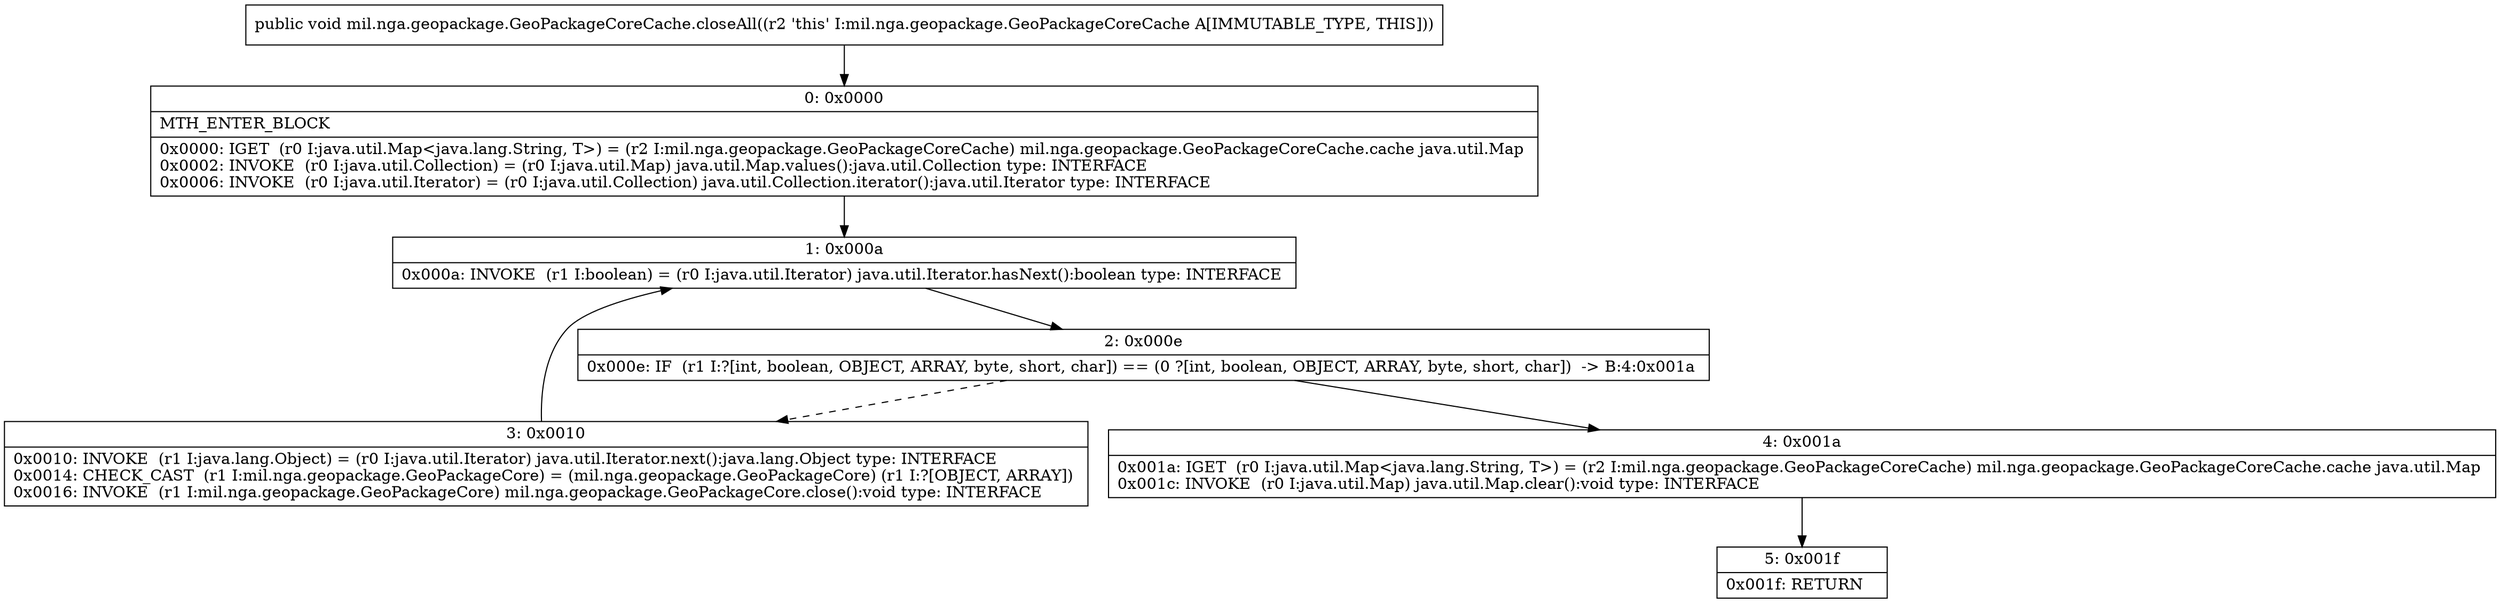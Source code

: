 digraph "CFG formil.nga.geopackage.GeoPackageCoreCache.closeAll()V" {
Node_0 [shape=record,label="{0\:\ 0x0000|MTH_ENTER_BLOCK\l|0x0000: IGET  (r0 I:java.util.Map\<java.lang.String, T\>) = (r2 I:mil.nga.geopackage.GeoPackageCoreCache) mil.nga.geopackage.GeoPackageCoreCache.cache java.util.Map \l0x0002: INVOKE  (r0 I:java.util.Collection) = (r0 I:java.util.Map) java.util.Map.values():java.util.Collection type: INTERFACE \l0x0006: INVOKE  (r0 I:java.util.Iterator) = (r0 I:java.util.Collection) java.util.Collection.iterator():java.util.Iterator type: INTERFACE \l}"];
Node_1 [shape=record,label="{1\:\ 0x000a|0x000a: INVOKE  (r1 I:boolean) = (r0 I:java.util.Iterator) java.util.Iterator.hasNext():boolean type: INTERFACE \l}"];
Node_2 [shape=record,label="{2\:\ 0x000e|0x000e: IF  (r1 I:?[int, boolean, OBJECT, ARRAY, byte, short, char]) == (0 ?[int, boolean, OBJECT, ARRAY, byte, short, char])  \-\> B:4:0x001a \l}"];
Node_3 [shape=record,label="{3\:\ 0x0010|0x0010: INVOKE  (r1 I:java.lang.Object) = (r0 I:java.util.Iterator) java.util.Iterator.next():java.lang.Object type: INTERFACE \l0x0014: CHECK_CAST  (r1 I:mil.nga.geopackage.GeoPackageCore) = (mil.nga.geopackage.GeoPackageCore) (r1 I:?[OBJECT, ARRAY]) \l0x0016: INVOKE  (r1 I:mil.nga.geopackage.GeoPackageCore) mil.nga.geopackage.GeoPackageCore.close():void type: INTERFACE \l}"];
Node_4 [shape=record,label="{4\:\ 0x001a|0x001a: IGET  (r0 I:java.util.Map\<java.lang.String, T\>) = (r2 I:mil.nga.geopackage.GeoPackageCoreCache) mil.nga.geopackage.GeoPackageCoreCache.cache java.util.Map \l0x001c: INVOKE  (r0 I:java.util.Map) java.util.Map.clear():void type: INTERFACE \l}"];
Node_5 [shape=record,label="{5\:\ 0x001f|0x001f: RETURN   \l}"];
MethodNode[shape=record,label="{public void mil.nga.geopackage.GeoPackageCoreCache.closeAll((r2 'this' I:mil.nga.geopackage.GeoPackageCoreCache A[IMMUTABLE_TYPE, THIS])) }"];
MethodNode -> Node_0;
Node_0 -> Node_1;
Node_1 -> Node_2;
Node_2 -> Node_3[style=dashed];
Node_2 -> Node_4;
Node_3 -> Node_1;
Node_4 -> Node_5;
}

